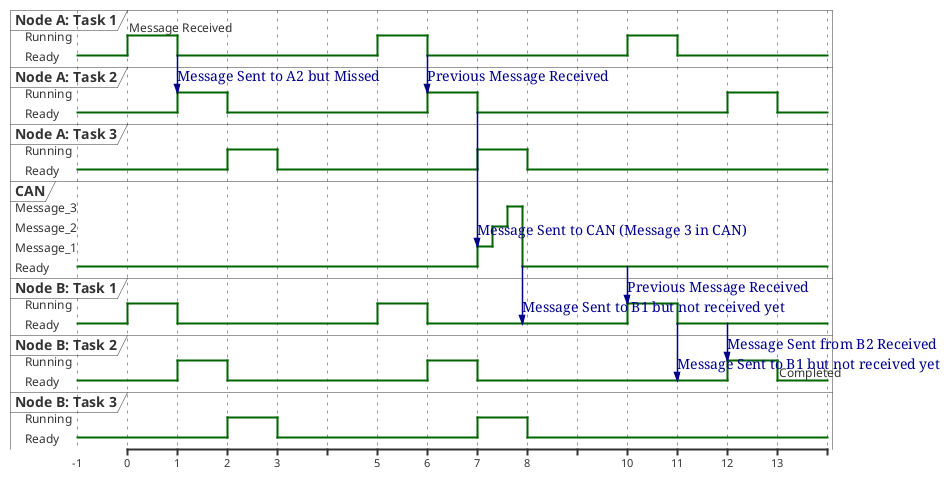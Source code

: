 @startuml
robust "Node A: Task 1" as NodeA_1
robust "Node A: Task 2" as NodeA_2
robust "Node A: Task 3" as NodeA_3
robust "CAN" as CAN
robust "Node B: Task 1" as NodeB_1
robust "Node B: Task 2" as NodeB_2
robust "Node B: Task 3" as NodeB_3

@-1
NodeA_1 is Ready
NodeA_2 is Ready
NodeA_3 is Ready
CAN is Ready
NodeB_1 is Ready
NodeB_2 is Ready
NodeB_3 is Ready

@0
NodeA_1 is Running: Message Received
NodeB_1 is Running

@1
NodeA_1 is Ready
NodeA_1 -> NodeA_2: Message Sent to A2 but Missed

NodeB_1 is Ready

NodeA_2 is Running
NodeB_2 is Running

@2
NodeA_3 is Running
NodeB_3 is Running

NodeA_2 is Ready
NodeB_2 is Ready

@3
NodeA_3 is Ready
NodeB_3 is Ready

@5
NodeA_1 is Running
NodeB_1 is Running

@6
NodeA_1 is Ready

NodeB_1 is Ready
NodeA_1 -> NodeA_2: Previous Message Received

NodeA_2 is Running
NodeB_2 is Running

@7
NodeA_2 is Ready
NodeB_2 is Ready

NodeA_2 -> CAN: Message Sent to CAN (Message 3 in CAN)

CAN is Message_1

NodeA_3 is Running
NodeB_3 is Running

@7.3
CAN is Message_2

@7.6
CAN is Message_3

@7.9
CAN is Ready
CAN -> NodeB_1: Message Sent to B1 but not received yet

@8
NodeA_3 is Ready
NodeB_3 is Ready

@10
NodeA_1 is Running
NodeB_1 is Running

CAN -> NodeB_1: Previous Message Received

@11
NodeA_1 is Ready
NodeB_1 is Ready

NodeB_1 -> NodeB_2: Message Sent to B1 but not received yet

@12
NodeA_2 is Running
NodeB_2 is Running

NodeB_1 -> NodeB_2: Message Sent from B2 Received

@13
NodeA_2 is Ready
NodeB_2 is Ready: Completed

@enduml